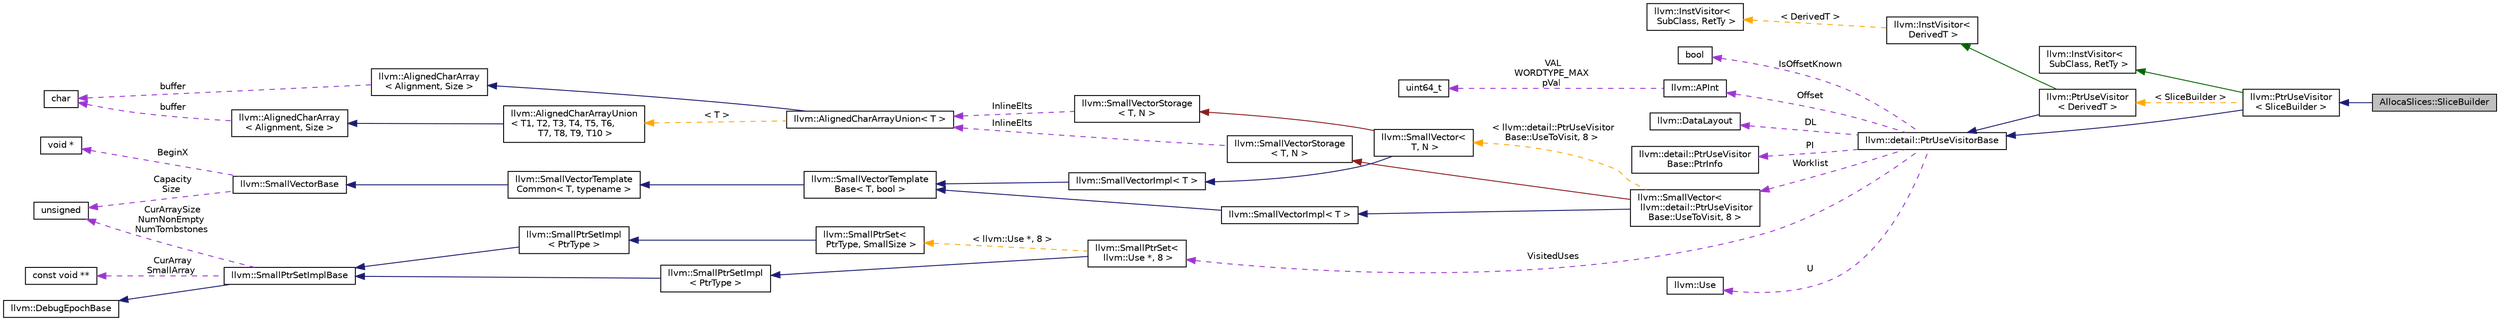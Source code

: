 digraph "AllocaSlices::SliceBuilder"
{
 // LATEX_PDF_SIZE
  bgcolor="transparent";
  edge [fontname="Helvetica",fontsize="10",labelfontname="Helvetica",labelfontsize="10"];
  node [fontname="Helvetica",fontsize="10",shape="box"];
  rankdir="LR";
  Node1 [label="AllocaSlices::SliceBuilder",height=0.2,width=0.4,color="black", fillcolor="grey75", style="filled", fontcolor="black",tooltip="Builder for the alloca slices."];
  Node2 -> Node1 [dir="back",color="midnightblue",fontsize="10",style="solid",fontname="Helvetica"];
  Node2 [label="llvm::PtrUseVisitor\l\< SliceBuilder \>",height=0.2,width=0.4,color="black",URL="$classllvm_1_1PtrUseVisitor.html",tooltip=" "];
  Node3 -> Node2 [dir="back",color="darkgreen",fontsize="10",style="solid",fontname="Helvetica"];
  Node3 [label="llvm::InstVisitor\<\l SubClass, RetTy \>",height=0.2,width=0.4,color="black",URL="$classllvm_1_1InstVisitor.html",tooltip="Base class for instruction visitors."];
  Node4 -> Node2 [dir="back",color="midnightblue",fontsize="10",style="solid",fontname="Helvetica"];
  Node4 [label="llvm::detail::PtrUseVisitorBase",height=0.2,width=0.4,color="black",URL="$classllvm_1_1detail_1_1PtrUseVisitorBase.html",tooltip="Implementation of non-dependent functionality for PtrUseVisitor."];
  Node5 -> Node4 [dir="back",color="darkorchid3",fontsize="10",style="dashed",label=" DL" ,fontname="Helvetica"];
  Node5 [label="llvm::DataLayout",height=0.2,width=0.4,color="black",URL="$classllvm_1_1DataLayout.html",tooltip="A parsed version of the target data layout string in and methods for querying it."];
  Node6 -> Node4 [dir="back",color="darkorchid3",fontsize="10",style="dashed",label=" PI" ,fontname="Helvetica"];
  Node6 [label="llvm::detail::PtrUseVisitor\lBase::PtrInfo",height=0.2,width=0.4,color="black",URL="$classllvm_1_1detail_1_1PtrUseVisitorBase_1_1PtrInfo.html",tooltip="This class provides information about the result of a visit."];
  Node7 -> Node4 [dir="back",color="darkorchid3",fontsize="10",style="dashed",label=" Worklist" ,fontname="Helvetica"];
  Node7 [label="llvm::SmallVector\<\l llvm::detail::PtrUseVisitor\lBase::UseToVisit, 8 \>",height=0.2,width=0.4,color="black",URL="$classllvm_1_1SmallVector.html",tooltip=" "];
  Node8 -> Node7 [dir="back",color="midnightblue",fontsize="10",style="solid",fontname="Helvetica"];
  Node8 [label="llvm::SmallVectorImpl\< T \>",height=0.2,width=0.4,color="black",URL="$classllvm_1_1SmallVectorImpl.html",tooltip="This class consists of common code factored out of the SmallVector class to reduce code duplication b..."];
  Node9 -> Node8 [dir="back",color="midnightblue",fontsize="10",style="solid",fontname="Helvetica"];
  Node9 [label="llvm::SmallVectorTemplate\lBase\< T, bool \>",height=0.2,width=0.4,color="black",URL="$classllvm_1_1SmallVectorTemplateBase.html",tooltip="SmallVectorTemplateBase<TriviallyCopyable = false> - This is where we put method implementations that..."];
  Node10 -> Node9 [dir="back",color="midnightblue",fontsize="10",style="solid",fontname="Helvetica"];
  Node10 [label="llvm::SmallVectorTemplate\lCommon\< T, typename \>",height=0.2,width=0.4,color="black",URL="$classllvm_1_1SmallVectorTemplateCommon.html",tooltip="This is the part of SmallVectorTemplateBase which does not depend on whether the type T is a POD."];
  Node11 -> Node10 [dir="back",color="midnightblue",fontsize="10",style="solid",fontname="Helvetica"];
  Node11 [label="llvm::SmallVectorBase",height=0.2,width=0.4,color="black",URL="$classllvm_1_1SmallVectorBase.html",tooltip="This is all the non-templated stuff common to all SmallVectors."];
  Node12 -> Node11 [dir="back",color="darkorchid3",fontsize="10",style="dashed",label=" BeginX" ,fontname="Helvetica"];
  Node12 [label="void *",height=0.2,width=0.4,color="black",tooltip=" "];
  Node13 -> Node11 [dir="back",color="darkorchid3",fontsize="10",style="dashed",label=" Capacity\nSize" ,fontname="Helvetica"];
  Node13 [label="unsigned",height=0.2,width=0.4,color="black",URL="$classunsigned.html",tooltip=" "];
  Node14 -> Node7 [dir="back",color="firebrick4",fontsize="10",style="solid",fontname="Helvetica"];
  Node14 [label="llvm::SmallVectorStorage\l\< T, N \>",height=0.2,width=0.4,color="black",URL="$structllvm_1_1SmallVectorStorage.html",tooltip="Storage for the SmallVector elements."];
  Node15 -> Node14 [dir="back",color="darkorchid3",fontsize="10",style="dashed",label=" InlineElts" ,fontname="Helvetica"];
  Node15 [label="llvm::AlignedCharArrayUnion\< T \>",height=0.2,width=0.4,color="black",URL="$structllvm_1_1AlignedCharArrayUnion.html",tooltip=" "];
  Node16 -> Node15 [dir="back",color="midnightblue",fontsize="10",style="solid",fontname="Helvetica"];
  Node16 [label="llvm::AlignedCharArray\l\< Alignment, Size \>",height=0.2,width=0.4,color="black",URL="$structllvm_1_1AlignedCharArray.html",tooltip="Helper for building an aligned character array type."];
  Node17 -> Node16 [dir="back",color="darkorchid3",fontsize="10",style="dashed",label=" buffer" ,fontname="Helvetica"];
  Node17 [label="char",height=0.2,width=0.4,color="black",URL="$classchar.html",tooltip=" "];
  Node18 -> Node15 [dir="back",color="orange",fontsize="10",style="dashed",label=" \< T \>" ,fontname="Helvetica"];
  Node18 [label="llvm::AlignedCharArrayUnion\l\< T1, T2, T3, T4, T5, T6,\l T7, T8, T9, T10 \>",height=0.2,width=0.4,color="black",URL="$structllvm_1_1AlignedCharArrayUnion.html",tooltip="This union template exposes a suitably aligned and sized character array member which can hold elemen..."];
  Node19 -> Node18 [dir="back",color="midnightblue",fontsize="10",style="solid",fontname="Helvetica"];
  Node19 [label="llvm::AlignedCharArray\l\< Alignment, Size \>",height=0.2,width=0.4,color="black",URL="$structllvm_1_1AlignedCharArray.html",tooltip="Helper for building an aligned character array type."];
  Node17 -> Node19 [dir="back",color="darkorchid3",fontsize="10",style="dashed",label=" buffer" ,fontname="Helvetica"];
  Node20 -> Node7 [dir="back",color="orange",fontsize="10",style="dashed",label=" \< llvm::detail::PtrUseVisitor\lBase::UseToVisit, 8 \>" ,fontname="Helvetica"];
  Node20 [label="llvm::SmallVector\<\l T, N \>",height=0.2,width=0.4,color="black",URL="$classllvm_1_1SmallVector.html",tooltip="This is a 'vector' (really, a variable-sized array), optimized for the case when the array is small."];
  Node21 -> Node20 [dir="back",color="midnightblue",fontsize="10",style="solid",fontname="Helvetica"];
  Node21 [label="llvm::SmallVectorImpl\< T \>",height=0.2,width=0.4,color="black",URL="$classllvm_1_1SmallVectorImpl.html",tooltip="This class consists of common code factored out of the SmallVector class to reduce code duplication b..."];
  Node9 -> Node21 [dir="back",color="midnightblue",fontsize="10",style="solid",fontname="Helvetica"];
  Node22 -> Node20 [dir="back",color="firebrick4",fontsize="10",style="solid",fontname="Helvetica"];
  Node22 [label="llvm::SmallVectorStorage\l\< T, N \>",height=0.2,width=0.4,color="black",URL="$structllvm_1_1SmallVectorStorage.html",tooltip="Storage for the SmallVector elements."];
  Node15 -> Node22 [dir="back",color="darkorchid3",fontsize="10",style="dashed",label=" InlineElts" ,fontname="Helvetica"];
  Node23 -> Node4 [dir="back",color="darkorchid3",fontsize="10",style="dashed",label=" VisitedUses" ,fontname="Helvetica"];
  Node23 [label="llvm::SmallPtrSet\<\l llvm::Use *, 8 \>",height=0.2,width=0.4,color="black",URL="$classllvm_1_1SmallPtrSet.html",tooltip=" "];
  Node24 -> Node23 [dir="back",color="midnightblue",fontsize="10",style="solid",fontname="Helvetica"];
  Node24 [label="llvm::SmallPtrSetImpl\l\< PtrType \>",height=0.2,width=0.4,color="black",URL="$classllvm_1_1SmallPtrSetImpl.html",tooltip="A templated base class for SmallPtrSet which provides the typesafe interface that is common across al..."];
  Node25 -> Node24 [dir="back",color="midnightblue",fontsize="10",style="solid",fontname="Helvetica"];
  Node25 [label="llvm::SmallPtrSetImplBase",height=0.2,width=0.4,color="black",URL="$classllvm_1_1SmallPtrSetImplBase.html",tooltip="SmallPtrSetImplBase - This is the common code shared among all the SmallPtrSet<>'s,..."];
  Node26 -> Node25 [dir="back",color="midnightblue",fontsize="10",style="solid",fontname="Helvetica"];
  Node26 [label="llvm::DebugEpochBase",height=0.2,width=0.4,color="black",URL="$classllvm_1_1DebugEpochBase.html",tooltip=" "];
  Node27 -> Node25 [dir="back",color="darkorchid3",fontsize="10",style="dashed",label=" CurArray\nSmallArray" ,fontname="Helvetica"];
  Node27 [label="const void **",height=0.2,width=0.4,color="black",tooltip=" "];
  Node13 -> Node25 [dir="back",color="darkorchid3",fontsize="10",style="dashed",label=" CurArraySize\nNumNonEmpty\nNumTombstones" ,fontname="Helvetica"];
  Node28 -> Node23 [dir="back",color="orange",fontsize="10",style="dashed",label=" \< llvm::Use *, 8 \>" ,fontname="Helvetica"];
  Node28 [label="llvm::SmallPtrSet\<\l PtrType, SmallSize \>",height=0.2,width=0.4,color="black",URL="$classllvm_1_1SmallPtrSet.html",tooltip="SmallPtrSet - This class implements a set which is optimized for holding SmallSize or less elements."];
  Node29 -> Node28 [dir="back",color="midnightblue",fontsize="10",style="solid",fontname="Helvetica"];
  Node29 [label="llvm::SmallPtrSetImpl\l\< PtrType \>",height=0.2,width=0.4,color="black",URL="$classllvm_1_1SmallPtrSetImpl.html",tooltip="A templated base class for SmallPtrSet which provides the typesafe interface that is common across al..."];
  Node25 -> Node29 [dir="back",color="midnightblue",fontsize="10",style="solid",fontname="Helvetica"];
  Node30 -> Node4 [dir="back",color="darkorchid3",fontsize="10",style="dashed",label=" U" ,fontname="Helvetica"];
  Node30 [label="llvm::Use",height=0.2,width=0.4,color="black",URL="$classllvm_1_1Use.html",tooltip="A Use represents the edge between a Value definition and its users."];
  Node31 -> Node4 [dir="back",color="darkorchid3",fontsize="10",style="dashed",label=" IsOffsetKnown" ,fontname="Helvetica"];
  Node31 [label="bool",height=0.2,width=0.4,color="black",URL="$classbool.html",tooltip=" "];
  Node32 -> Node4 [dir="back",color="darkorchid3",fontsize="10",style="dashed",label=" Offset" ,fontname="Helvetica"];
  Node32 [label="llvm::APInt",height=0.2,width=0.4,color="black",URL="$classllvm_1_1APInt.html",tooltip="Class for arbitrary precision integers."];
  Node33 -> Node32 [dir="back",color="darkorchid3",fontsize="10",style="dashed",label=" VAL\nWORDTYPE_MAX\npVal" ,fontname="Helvetica"];
  Node33 [label="uint64_t",height=0.2,width=0.4,color="black",tooltip=" "];
  Node34 -> Node2 [dir="back",color="orange",fontsize="10",style="dashed",label=" \< SliceBuilder \>" ,fontname="Helvetica"];
  Node34 [label="llvm::PtrUseVisitor\l\< DerivedT \>",height=0.2,width=0.4,color="black",URL="$classllvm_1_1PtrUseVisitor.html",tooltip="A base class for visitors over the uses of a pointer value."];
  Node35 -> Node34 [dir="back",color="darkgreen",fontsize="10",style="solid",fontname="Helvetica"];
  Node35 [label="llvm::InstVisitor\<\l DerivedT \>",height=0.2,width=0.4,color="black",URL="$classllvm_1_1InstVisitor.html",tooltip=" "];
  Node36 -> Node35 [dir="back",color="orange",fontsize="10",style="dashed",label=" \< DerivedT \>" ,fontname="Helvetica"];
  Node36 [label="llvm::InstVisitor\<\l SubClass, RetTy \>",height=0.2,width=0.4,color="black",URL="$classllvm_1_1InstVisitor.html",tooltip="Base class for instruction visitors."];
  Node4 -> Node34 [dir="back",color="midnightblue",fontsize="10",style="solid",fontname="Helvetica"];
}
